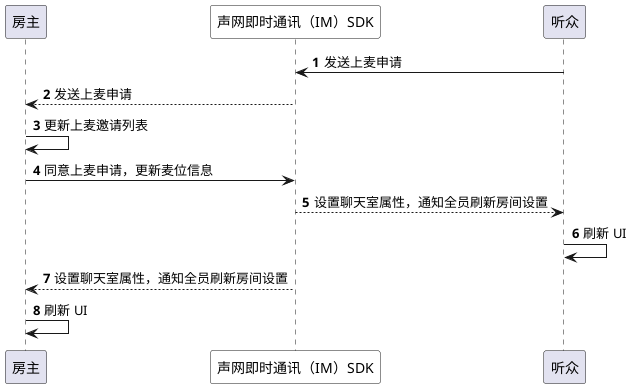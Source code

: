 @startuml
autonumber
participant "房主" as a
participant "声网即时通讯（IM）SDK" as b #White
participant "听众" as c
c -> b: 发送上麦申请
b --> a: 发送上麦申请
a -> a: 更新上麦邀请列表
a -> b: 同意上麦申请，更新麦位信息
b --> c: 设置聊天室属性，通知全员刷新房间设置
c -> c: 刷新 UI
b --> a: 设置聊天室属性，通知全员刷新房间设置
a -> a: 刷新 UI
@enduml